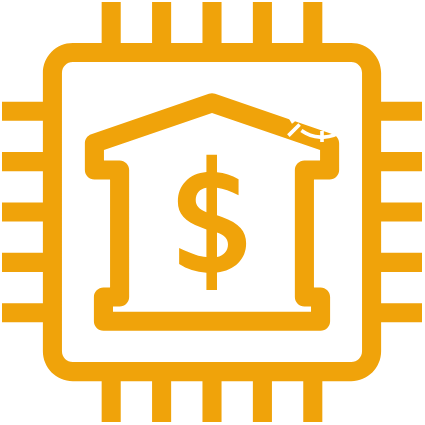 <mxfile version="15.5.4" type="embed"><diagram id="eCJI03zcXoJ8_e5Oo7Gx" name="Page-1"><mxGraphModel dx="1771" dy="653" grid="1" gridSize="10" guides="1" tooltips="1" connect="1" arrows="1" fold="1" page="1" pageScale="1" pageWidth="850" pageHeight="1100" math="0" shadow="0"><root><mxCell id="0"/><mxCell id="1" parent="0"/><mxCell id="3" value="" style="sketch=0;outlineConnect=0;fontColor=#000000;fillColor=#f0a30a;strokeColor=#BD7000;dashed=0;verticalLabelPosition=bottom;verticalAlign=top;align=center;html=1;fontSize=12;fontStyle=0;aspect=fixed;pointerEvents=1;shape=mxgraph.aws4.bank;" vertex="1" parent="1"><mxGeometry x="310" y="180" width="210" height="210" as="geometry"/></mxCell><mxCell id="5" value="" style="sketch=0;outlineConnect=0;dashed=0;verticalLabelPosition=bottom;verticalAlign=top;align=center;html=1;fontSize=12;fontStyle=0;aspect=fixed;pointerEvents=1;shape=mxgraph.aws4.waf_bot_control;fillColor=#FFFFFF;strokeColor=#9673a6;" vertex="1" parent="1"><mxGeometry x="450" y="210" width="40" height="40" as="geometry"/></mxCell></root></mxGraphModel></diagram></mxfile>